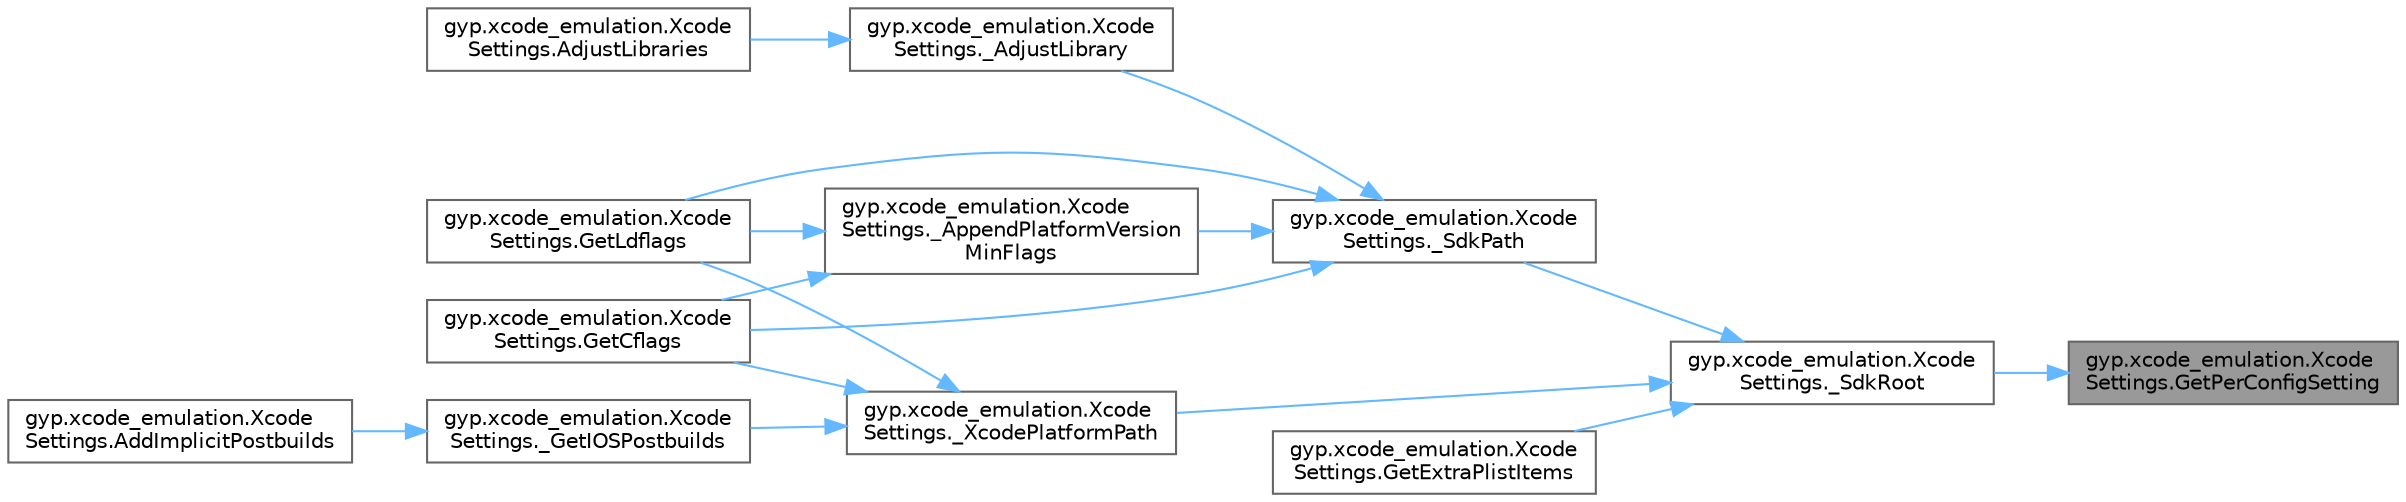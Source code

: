 digraph "gyp.xcode_emulation.XcodeSettings.GetPerConfigSetting"
{
 // LATEX_PDF_SIZE
  bgcolor="transparent";
  edge [fontname=Helvetica,fontsize=10,labelfontname=Helvetica,labelfontsize=10];
  node [fontname=Helvetica,fontsize=10,shape=box,height=0.2,width=0.4];
  rankdir="RL";
  Node1 [id="Node000001",label="gyp.xcode_emulation.Xcode\lSettings.GetPerConfigSetting",height=0.2,width=0.4,color="gray40", fillcolor="grey60", style="filled", fontcolor="black",tooltip=" "];
  Node1 -> Node2 [id="edge1_Node000001_Node000002",dir="back",color="steelblue1",style="solid",tooltip=" "];
  Node2 [id="Node000002",label="gyp.xcode_emulation.Xcode\lSettings._SdkRoot",height=0.2,width=0.4,color="grey40", fillcolor="white", style="filled",URL="$classgyp_1_1xcode__emulation_1_1_xcode_settings.html#ab8b7473c401d5edbb8584c9697fb01bd",tooltip=" "];
  Node2 -> Node3 [id="edge2_Node000002_Node000003",dir="back",color="steelblue1",style="solid",tooltip=" "];
  Node3 [id="Node000003",label="gyp.xcode_emulation.Xcode\lSettings._SdkPath",height=0.2,width=0.4,color="grey40", fillcolor="white", style="filled",URL="$classgyp_1_1xcode__emulation_1_1_xcode_settings.html#aa8e2e5c88abf702c2236dd68f6dac9b2",tooltip=" "];
  Node3 -> Node4 [id="edge3_Node000003_Node000004",dir="back",color="steelblue1",style="solid",tooltip=" "];
  Node4 [id="Node000004",label="gyp.xcode_emulation.Xcode\lSettings._AdjustLibrary",height=0.2,width=0.4,color="grey40", fillcolor="white", style="filled",URL="$classgyp_1_1xcode__emulation_1_1_xcode_settings.html#a83bae026da433c10395008c7496e9b4e",tooltip=" "];
  Node4 -> Node5 [id="edge4_Node000004_Node000005",dir="back",color="steelblue1",style="solid",tooltip=" "];
  Node5 [id="Node000005",label="gyp.xcode_emulation.Xcode\lSettings.AdjustLibraries",height=0.2,width=0.4,color="grey40", fillcolor="white", style="filled",URL="$classgyp_1_1xcode__emulation_1_1_xcode_settings.html#ab64ea17a928c84f83cdab1b6ffbd02d4",tooltip=" "];
  Node3 -> Node6 [id="edge5_Node000003_Node000006",dir="back",color="steelblue1",style="solid",tooltip=" "];
  Node6 [id="Node000006",label="gyp.xcode_emulation.Xcode\lSettings._AppendPlatformVersion\lMinFlags",height=0.2,width=0.4,color="grey40", fillcolor="white", style="filled",URL="$classgyp_1_1xcode__emulation_1_1_xcode_settings.html#ac4e37b74e60602b9ad4a766c2ba41be7",tooltip=" "];
  Node6 -> Node7 [id="edge6_Node000006_Node000007",dir="back",color="steelblue1",style="solid",tooltip=" "];
  Node7 [id="Node000007",label="gyp.xcode_emulation.Xcode\lSettings.GetCflags",height=0.2,width=0.4,color="grey40", fillcolor="white", style="filled",URL="$classgyp_1_1xcode__emulation_1_1_xcode_settings.html#aa5b53a651bb1dca5bd1b2c6396a917b9",tooltip=" "];
  Node6 -> Node8 [id="edge7_Node000006_Node000008",dir="back",color="steelblue1",style="solid",tooltip=" "];
  Node8 [id="Node000008",label="gyp.xcode_emulation.Xcode\lSettings.GetLdflags",height=0.2,width=0.4,color="grey40", fillcolor="white", style="filled",URL="$classgyp_1_1xcode__emulation_1_1_xcode_settings.html#ae7fa6af002ba474b27d494baed3937c3",tooltip=" "];
  Node3 -> Node7 [id="edge8_Node000003_Node000007",dir="back",color="steelblue1",style="solid",tooltip=" "];
  Node3 -> Node8 [id="edge9_Node000003_Node000008",dir="back",color="steelblue1",style="solid",tooltip=" "];
  Node2 -> Node9 [id="edge10_Node000002_Node000009",dir="back",color="steelblue1",style="solid",tooltip=" "];
  Node9 [id="Node000009",label="gyp.xcode_emulation.Xcode\lSettings._XcodePlatformPath",height=0.2,width=0.4,color="grey40", fillcolor="white", style="filled",URL="$classgyp_1_1xcode__emulation_1_1_xcode_settings.html#ac91f65578b55708a6adb0e52edf2698e",tooltip=" "];
  Node9 -> Node10 [id="edge11_Node000009_Node000010",dir="back",color="steelblue1",style="solid",tooltip=" "];
  Node10 [id="Node000010",label="gyp.xcode_emulation.Xcode\lSettings._GetIOSPostbuilds",height=0.2,width=0.4,color="grey40", fillcolor="white", style="filled",URL="$classgyp_1_1xcode__emulation_1_1_xcode_settings.html#a4ea4abe0aac0d48eb66682ddd9f6122d",tooltip=" "];
  Node10 -> Node11 [id="edge12_Node000010_Node000011",dir="back",color="steelblue1",style="solid",tooltip=" "];
  Node11 [id="Node000011",label="gyp.xcode_emulation.Xcode\lSettings.AddImplicitPostbuilds",height=0.2,width=0.4,color="grey40", fillcolor="white", style="filled",URL="$classgyp_1_1xcode__emulation_1_1_xcode_settings.html#a5eac786a969e48cc405655757e33f52a",tooltip=" "];
  Node9 -> Node7 [id="edge13_Node000009_Node000007",dir="back",color="steelblue1",style="solid",tooltip=" "];
  Node9 -> Node8 [id="edge14_Node000009_Node000008",dir="back",color="steelblue1",style="solid",tooltip=" "];
  Node2 -> Node12 [id="edge15_Node000002_Node000012",dir="back",color="steelblue1",style="solid",tooltip=" "];
  Node12 [id="Node000012",label="gyp.xcode_emulation.Xcode\lSettings.GetExtraPlistItems",height=0.2,width=0.4,color="grey40", fillcolor="white", style="filled",URL="$classgyp_1_1xcode__emulation_1_1_xcode_settings.html#a4b2a8481ae12f410ed0b18dd745dfefb",tooltip=" "];
}
